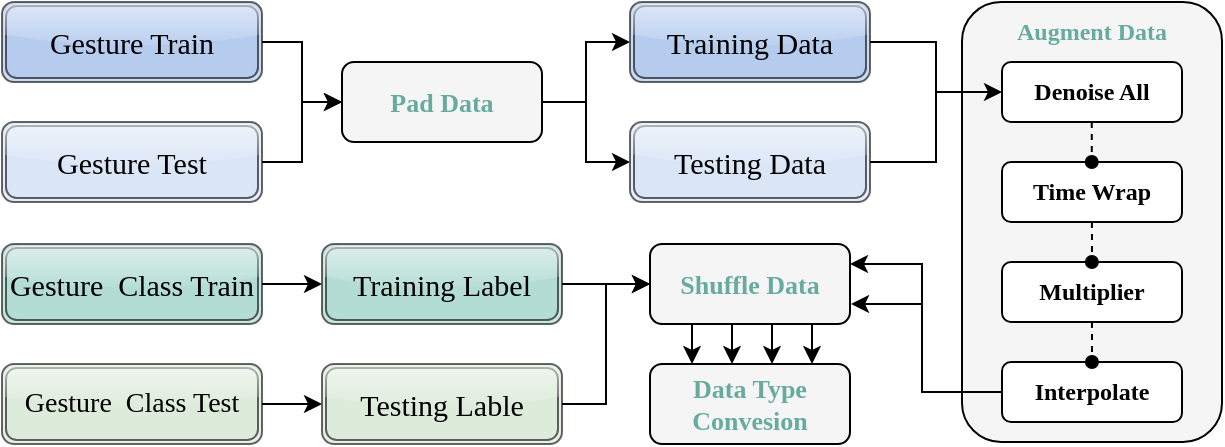<mxfile version="24.6.4" type="device">
  <diagram name="第 1 页" id="RGhP7HthxpADM6s3xtkW">
    <mxGraphModel dx="2012" dy="688" grid="1" gridSize="10" guides="1" tooltips="1" connect="1" arrows="1" fold="1" page="1" pageScale="1" pageWidth="827" pageHeight="1169" math="0" shadow="0">
      <root>
        <mxCell id="0" />
        <mxCell id="1" parent="0" />
        <mxCell id="N_BUfMJ0ICJzix_W62eB-28" style="edgeStyle=orthogonalEdgeStyle;rounded=0;orthogonalLoop=1;jettySize=auto;html=1;entryX=0;entryY=0.5;entryDx=0;entryDy=0;" edge="1" parent="1" source="N_BUfMJ0ICJzix_W62eB-1" target="N_BUfMJ0ICJzix_W62eB-22">
          <mxGeometry relative="1" as="geometry">
            <mxPoint x="-260" y="70" as="targetPoint" />
          </mxGeometry>
        </mxCell>
        <mxCell id="N_BUfMJ0ICJzix_W62eB-1" value="Training Data" style="shape=ext;double=1;rounded=1;whiteSpace=wrap;html=1;fillColor=#A9C4EB;glass=1;fontFamily=Times New Roman;fontSize=15;opacity=60;" vertex="1" parent="1">
          <mxGeometry x="-426" y="50" width="120" height="40" as="geometry" />
        </mxCell>
        <mxCell id="N_BUfMJ0ICJzix_W62eB-33" style="edgeStyle=orthogonalEdgeStyle;rounded=0;orthogonalLoop=1;jettySize=auto;html=1;entryX=0;entryY=0.5;entryDx=0;entryDy=0;" edge="1" parent="1" source="N_BUfMJ0ICJzix_W62eB-2" target="N_BUfMJ0ICJzix_W62eB-26">
          <mxGeometry relative="1" as="geometry" />
        </mxCell>
        <mxCell id="N_BUfMJ0ICJzix_W62eB-2" value="Training Label" style="shape=ext;double=1;rounded=1;whiteSpace=wrap;html=1;strokeColor=default;strokeWidth=1;fillColor=#a6d6ce;fontFamily=Times New Roman;fontSize=15;opacity=60;glass=1;" vertex="1" parent="1">
          <mxGeometry x="-580" y="171" width="120" height="40" as="geometry" />
        </mxCell>
        <mxCell id="N_BUfMJ0ICJzix_W62eB-3" value="Testing Data" style="shape=ext;double=1;rounded=1;whiteSpace=wrap;html=1;fillColor=#D4E1F5;glass=1;shadow=0;fontFamily=Times New Roman;fontSize=15;opacity=60;" vertex="1" parent="1">
          <mxGeometry x="-426" y="110" width="120" height="40" as="geometry" />
        </mxCell>
        <mxCell id="N_BUfMJ0ICJzix_W62eB-34" style="edgeStyle=orthogonalEdgeStyle;rounded=0;orthogonalLoop=1;jettySize=auto;html=1;entryX=0;entryY=0.5;entryDx=0;entryDy=0;" edge="1" parent="1" source="N_BUfMJ0ICJzix_W62eB-4" target="N_BUfMJ0ICJzix_W62eB-26">
          <mxGeometry relative="1" as="geometry" />
        </mxCell>
        <mxCell id="N_BUfMJ0ICJzix_W62eB-4" value="Testing Lable" style="shape=ext;double=1;rounded=1;whiteSpace=wrap;html=1;fontSize=15;fontFamily=Times New Roman;fillColor=#D5E8D4;opacity=60;glass=1;" vertex="1" parent="1">
          <mxGeometry x="-580" y="231" width="120" height="40" as="geometry" />
        </mxCell>
        <mxCell id="N_BUfMJ0ICJzix_W62eB-13" style="edgeStyle=orthogonalEdgeStyle;rounded=0;orthogonalLoop=1;jettySize=auto;html=1;entryX=0;entryY=0.5;entryDx=0;entryDy=0;" edge="1" parent="1" source="N_BUfMJ0ICJzix_W62eB-6" target="N_BUfMJ0ICJzix_W62eB-1">
          <mxGeometry relative="1" as="geometry" />
        </mxCell>
        <mxCell id="N_BUfMJ0ICJzix_W62eB-6" value="Pad Data" style="rounded=1;whiteSpace=wrap;html=1;fontStyle=1;fontSize=13;fontFamily=Times New Roman;gradientColor=none;fontColor=#67AB9F;glass=0;fillColor=#F5F5F5;strokeColor=default;" vertex="1" parent="1">
          <mxGeometry x="-570" y="80" width="100" height="40" as="geometry" />
        </mxCell>
        <mxCell id="N_BUfMJ0ICJzix_W62eB-11" style="edgeStyle=orthogonalEdgeStyle;rounded=0;orthogonalLoop=1;jettySize=auto;html=1;entryX=0;entryY=0.5;entryDx=0;entryDy=0;" edge="1" parent="1" source="N_BUfMJ0ICJzix_W62eB-7" target="N_BUfMJ0ICJzix_W62eB-6">
          <mxGeometry relative="1" as="geometry" />
        </mxCell>
        <mxCell id="N_BUfMJ0ICJzix_W62eB-7" value="Gesture Train" style="shape=ext;double=1;rounded=1;whiteSpace=wrap;fontFamily=Times New Roman;fontSize=15;labelBackgroundColor=none;fillColor=#A9C4EB;fontColor=#000000;opacity=60;glass=1;" vertex="1" parent="1">
          <mxGeometry x="-740" y="50" width="130" height="40" as="geometry" />
        </mxCell>
        <mxCell id="N_BUfMJ0ICJzix_W62eB-12" style="edgeStyle=orthogonalEdgeStyle;rounded=0;orthogonalLoop=1;jettySize=auto;html=1;entryX=0;entryY=0.5;entryDx=0;entryDy=0;" edge="1" parent="1" source="N_BUfMJ0ICJzix_W62eB-8" target="N_BUfMJ0ICJzix_W62eB-6">
          <mxGeometry relative="1" as="geometry" />
        </mxCell>
        <mxCell id="N_BUfMJ0ICJzix_W62eB-8" value="Gesture Test" style="shape=ext;double=1;rounded=1;whiteSpace=wrap;html=1;fontFamily=Times New Roman;fontSize=15;fillColor=#D4E1F5;opacity=60;glass=1;" vertex="1" parent="1">
          <mxGeometry x="-740" y="110" width="130" height="40" as="geometry" />
        </mxCell>
        <mxCell id="N_BUfMJ0ICJzix_W62eB-18" style="edgeStyle=orthogonalEdgeStyle;rounded=0;orthogonalLoop=1;jettySize=auto;html=1;entryX=0;entryY=0.5;entryDx=0;entryDy=0;" edge="1" parent="1" source="N_BUfMJ0ICJzix_W62eB-9" target="N_BUfMJ0ICJzix_W62eB-2">
          <mxGeometry relative="1" as="geometry" />
        </mxCell>
        <mxCell id="N_BUfMJ0ICJzix_W62eB-9" value="Gesture&amp;nbsp; Class Train" style="shape=ext;double=1;rounded=1;whiteSpace=wrap;html=1;fillColor=#a6d6ce;fontFamily=Times New Roman;fontSize=15;opacity=60;glass=1;" vertex="1" parent="1">
          <mxGeometry x="-740" y="171" width="130" height="40" as="geometry" />
        </mxCell>
        <mxCell id="N_BUfMJ0ICJzix_W62eB-19" style="edgeStyle=orthogonalEdgeStyle;rounded=0;orthogonalLoop=1;jettySize=auto;html=1;entryX=0;entryY=0.5;entryDx=0;entryDy=0;" edge="1" parent="1" source="N_BUfMJ0ICJzix_W62eB-10" target="N_BUfMJ0ICJzix_W62eB-4">
          <mxGeometry relative="1" as="geometry" />
        </mxCell>
        <mxCell id="N_BUfMJ0ICJzix_W62eB-10" value="Gesture&amp;nbsp; Class Test" style="shape=ext;double=1;rounded=1;whiteSpace=wrap;html=1;fillColor=#D5E8D4;fontFamily=Times New Roman;fontSize=14;opacity=60;glass=1;" vertex="1" parent="1">
          <mxGeometry x="-740" y="231" width="130" height="40" as="geometry" />
        </mxCell>
        <mxCell id="N_BUfMJ0ICJzix_W62eB-17" value="" style="endArrow=classic;html=1;rounded=0;exitX=1;exitY=0.5;exitDx=0;exitDy=0;entryX=0;entryY=0.5;entryDx=0;entryDy=0;edgeStyle=orthogonalEdgeStyle;" edge="1" parent="1" source="N_BUfMJ0ICJzix_W62eB-6" target="N_BUfMJ0ICJzix_W62eB-3">
          <mxGeometry width="50" height="50" relative="1" as="geometry">
            <mxPoint x="-420" y="190" as="sourcePoint" />
            <mxPoint x="-370" y="140" as="targetPoint" />
          </mxGeometry>
        </mxCell>
        <mxCell id="N_BUfMJ0ICJzix_W62eB-35" style="edgeStyle=orthogonalEdgeStyle;rounded=0;orthogonalLoop=1;jettySize=auto;html=1;exitX=0;exitY=0.5;exitDx=0;exitDy=0;entryX=1;entryY=0.5;entryDx=0;entryDy=0;" edge="1" parent="1" source="N_BUfMJ0ICJzix_W62eB-25">
          <mxGeometry relative="1" as="geometry">
            <mxPoint x="-260.52" y="181.36" as="sourcePoint" />
            <mxPoint x="-316" y="181" as="targetPoint" />
            <Array as="points">
              <mxPoint x="-280" y="245" />
              <mxPoint x="-280" y="181" />
            </Array>
          </mxGeometry>
        </mxCell>
        <mxCell id="N_BUfMJ0ICJzix_W62eB-20" value="" style="rounded=1;whiteSpace=wrap;html=1;fillColor=#F5F5F5;" vertex="1" parent="1">
          <mxGeometry x="-260" y="50" width="130" height="220" as="geometry" />
        </mxCell>
        <mxCell id="N_BUfMJ0ICJzix_W62eB-21" value="Augment Data" style="text;html=1;align=center;verticalAlign=middle;whiteSpace=wrap;rounded=0;fontStyle=1;fontFamily=Times New Roman;fontColor=#67AB9F;" vertex="1" parent="1">
          <mxGeometry x="-260" y="50" width="130" height="30" as="geometry" />
        </mxCell>
        <mxCell id="N_BUfMJ0ICJzix_W62eB-22" value="Denoise All" style="rounded=1;whiteSpace=wrap;html=1;fontFamily=Times New Roman;fontStyle=1" vertex="1" parent="1">
          <mxGeometry x="-240" y="80" width="90" height="30" as="geometry" />
        </mxCell>
        <mxCell id="N_BUfMJ0ICJzix_W62eB-23" value="Time Wrap" style="rounded=1;whiteSpace=wrap;html=1;fontFamily=Times New Roman;fontStyle=1" vertex="1" parent="1">
          <mxGeometry x="-240" y="130" width="90" height="30" as="geometry" />
        </mxCell>
        <mxCell id="N_BUfMJ0ICJzix_W62eB-24" value="Multiplier" style="rounded=1;whiteSpace=wrap;html=1;fontFamily=Times New Roman;fontStyle=1" vertex="1" parent="1">
          <mxGeometry x="-240" y="180" width="90" height="30" as="geometry" />
        </mxCell>
        <mxCell id="N_BUfMJ0ICJzix_W62eB-25" value="Interpolate" style="rounded=1;whiteSpace=wrap;html=1;fontFamily=Times New Roman;fontStyle=1" vertex="1" parent="1">
          <mxGeometry x="-240" y="230" width="90" height="30" as="geometry" />
        </mxCell>
        <mxCell id="N_BUfMJ0ICJzix_W62eB-36" style="edgeStyle=orthogonalEdgeStyle;rounded=0;orthogonalLoop=1;jettySize=auto;html=1;entryX=0.5;entryY=0;entryDx=0;entryDy=0;" edge="1" parent="1">
          <mxGeometry relative="1" as="geometry">
            <mxPoint x="-395.0" y="211" as="sourcePoint" />
            <mxPoint x="-395" y="231" as="targetPoint" />
          </mxGeometry>
        </mxCell>
        <mxCell id="N_BUfMJ0ICJzix_W62eB-26" value="Shuffle Data" style="rounded=1;whiteSpace=wrap;html=1;fontStyle=1;fontSize=13;fontFamily=Times New Roman;fontColor=#67AB9F;fillColor=#F5F5F5;" vertex="1" parent="1">
          <mxGeometry x="-416" y="171" width="100" height="40" as="geometry" />
        </mxCell>
        <mxCell id="N_BUfMJ0ICJzix_W62eB-27" value="Data Type Convesion" style="rounded=1;whiteSpace=wrap;html=1;fontStyle=1;fontSize=13;fontFamily=Times New Roman;fontColor=#67AB9F;fillColor=#F5F5F5;" vertex="1" parent="1">
          <mxGeometry x="-416" y="231" width="100" height="40" as="geometry" />
        </mxCell>
        <mxCell id="N_BUfMJ0ICJzix_W62eB-29" style="edgeStyle=orthogonalEdgeStyle;rounded=0;orthogonalLoop=1;jettySize=auto;html=1;entryX=0;entryY=0.5;entryDx=0;entryDy=0;" edge="1" parent="1" source="N_BUfMJ0ICJzix_W62eB-3" target="N_BUfMJ0ICJzix_W62eB-22">
          <mxGeometry relative="1" as="geometry" />
        </mxCell>
        <mxCell id="N_BUfMJ0ICJzix_W62eB-37" style="edgeStyle=orthogonalEdgeStyle;rounded=0;orthogonalLoop=1;jettySize=auto;html=1;exitX=0;exitY=0.5;exitDx=0;exitDy=0;entryX=1;entryY=0.5;entryDx=0;entryDy=0;" edge="1" parent="1" source="N_BUfMJ0ICJzix_W62eB-25">
          <mxGeometry relative="1" as="geometry">
            <mxPoint x="-260.0" y="201.36" as="sourcePoint" />
            <mxPoint x="-315.48" y="201" as="targetPoint" />
            <Array as="points">
              <mxPoint x="-280" y="245" />
              <mxPoint x="-280" y="201" />
            </Array>
          </mxGeometry>
        </mxCell>
        <mxCell id="N_BUfMJ0ICJzix_W62eB-38" style="edgeStyle=orthogonalEdgeStyle;rounded=0;orthogonalLoop=1;jettySize=auto;html=1;entryX=0.5;entryY=0;entryDx=0;entryDy=0;" edge="1" parent="1">
          <mxGeometry relative="1" as="geometry">
            <mxPoint x="-375.0" y="211" as="sourcePoint" />
            <mxPoint x="-375" y="231" as="targetPoint" />
            <Array as="points">
              <mxPoint x="-375" y="221" />
              <mxPoint x="-375" y="221" />
            </Array>
          </mxGeometry>
        </mxCell>
        <mxCell id="N_BUfMJ0ICJzix_W62eB-39" style="edgeStyle=orthogonalEdgeStyle;rounded=0;orthogonalLoop=1;jettySize=auto;html=1;entryX=0.5;entryY=0;entryDx=0;entryDy=0;" edge="1" parent="1">
          <mxGeometry relative="1" as="geometry">
            <mxPoint x="-335.0" y="211" as="sourcePoint" />
            <mxPoint x="-335" y="231" as="targetPoint" />
            <Array as="points">
              <mxPoint x="-335" y="221" />
              <mxPoint x="-335" y="221" />
            </Array>
          </mxGeometry>
        </mxCell>
        <mxCell id="N_BUfMJ0ICJzix_W62eB-40" style="edgeStyle=orthogonalEdgeStyle;rounded=0;orthogonalLoop=1;jettySize=auto;html=1;entryX=0.5;entryY=0;entryDx=0;entryDy=0;" edge="1" parent="1">
          <mxGeometry relative="1" as="geometry">
            <mxPoint x="-355.0" y="211" as="sourcePoint" />
            <mxPoint x="-355" y="231" as="targetPoint" />
            <Array as="points">
              <mxPoint x="-355" y="221" />
              <mxPoint x="-355" y="221" />
            </Array>
          </mxGeometry>
        </mxCell>
        <mxCell id="N_BUfMJ0ICJzix_W62eB-43" style="edgeStyle=orthogonalEdgeStyle;rounded=0;orthogonalLoop=1;jettySize=auto;html=1;entryX=0.5;entryY=0;entryDx=0;entryDy=0;dashed=1;endArrow=oval;endFill=1;" edge="1" parent="1">
          <mxGeometry relative="1" as="geometry">
            <mxPoint x="-195.12" y="110" as="sourcePoint" />
            <mxPoint x="-195.12" y="130" as="targetPoint" />
            <Array as="points">
              <mxPoint x="-195.12" y="120" />
              <mxPoint x="-195.12" y="120" />
            </Array>
          </mxGeometry>
        </mxCell>
        <mxCell id="N_BUfMJ0ICJzix_W62eB-45" style="edgeStyle=orthogonalEdgeStyle;rounded=0;orthogonalLoop=1;jettySize=auto;html=1;entryX=0.5;entryY=0;entryDx=0;entryDy=0;dashed=1;endArrow=oval;endFill=1;" edge="1" parent="1">
          <mxGeometry relative="1" as="geometry">
            <mxPoint x="-195.05" y="160" as="sourcePoint" />
            <mxPoint x="-195.05" y="180" as="targetPoint" />
            <Array as="points">
              <mxPoint x="-195.05" y="170" />
              <mxPoint x="-195.05" y="170" />
            </Array>
          </mxGeometry>
        </mxCell>
        <mxCell id="N_BUfMJ0ICJzix_W62eB-46" style="edgeStyle=orthogonalEdgeStyle;rounded=0;orthogonalLoop=1;jettySize=auto;html=1;entryX=0.5;entryY=0;entryDx=0;entryDy=0;dashed=1;endArrow=oval;endFill=1;" edge="1" parent="1">
          <mxGeometry relative="1" as="geometry">
            <mxPoint x="-195.02" y="210" as="sourcePoint" />
            <mxPoint x="-195.02" y="230" as="targetPoint" />
            <Array as="points">
              <mxPoint x="-195.02" y="220" />
              <mxPoint x="-195.02" y="220" />
            </Array>
          </mxGeometry>
        </mxCell>
      </root>
    </mxGraphModel>
  </diagram>
</mxfile>
